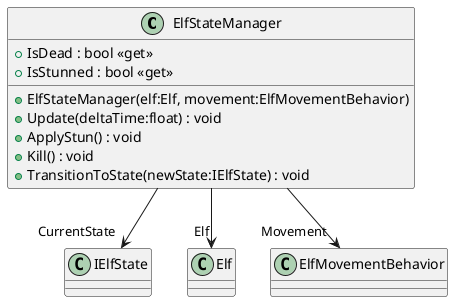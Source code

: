 @startuml
class ElfStateManager {
    + ElfStateManager(elf:Elf, movement:ElfMovementBehavior)
    + IsDead : bool <<get>>
    + IsStunned : bool <<get>>
    + Update(deltaTime:float) : void
    + ApplyStun() : void
    + Kill() : void
    + TransitionToState(newState:IElfState) : void
}
ElfStateManager --> "CurrentState" IElfState
ElfStateManager --> "Elf" Elf
ElfStateManager --> "Movement" ElfMovementBehavior
@enduml
